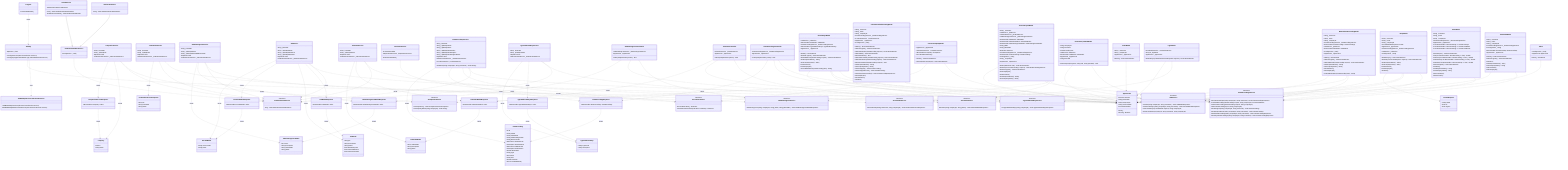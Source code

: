 classDiagram
    class Program
    Program: +CreateHostBuilder()
    Program ..> StartUp : create

    class StartUp
    StartUp ..> BCWebApiServiceCollectionExtension : uses
    StartUp ..> AppSession : creates
    StartUp: -HttpClient _client
    StartUp: +ConfigureService(IServiceCollection services)
    StartUp: +Configure(IApplicationBuilder app, IWebHostEnvironment env)

    class IAuthenticationService
    <<interface>> IAuthenticationService
    IAuthenticationService: Get() Task~AuthenticationHeaderValue~

    class ICompaniesService
    <<interface>> ICompaniesService
    ICompaniesService: GetCompanies() Task~CompaniesServiceResponse~
    ICompaniesService: GetCompanyName(string companyId) Task~string~

    class ICredentialsService
    <<interface>> ICredentialsService
    ICredentialsService: GetCredentials(String Username, string companyID) Task~CredentialsServiceResponse~

    class IJobPlanningLineService
    <<interface>> IJobPlanningLineService
    IJobPlanningLineService: GetPlanningLines(string companyID, string jobNo, string jobTaskNo) Task~JobPlanningLinesModelResponse~

    class IJobService
    <<interface>> IJobService
    IJobService: GetJobs(string companyID, string username) Task~JobModelResponse~
    IJobService: GetFavJobsAsync(string companyID, string username) Task~FavJobsModelResponse~
    IJobService: PostFavJobAsync(FavJobModel request, string companyID)
    IJobService: DeleteFavJobsAsync(string id, string username, string companyID)

    class IJobTasksService
    <<interface>> IJobTasksService
    IJobTasksService: GetTasks(string companyID, string jobNo) Task~JobTasksModelResponse~

    class ILocalTimeService
    <<interface>> ILocalTimeService
    ILocalTimeService: GetLocalDateTime() DateTime
    ILocalTimeService: CalculateUTCDateTime(DateTime LocalDate) DateTime

    class ITimeRecordingsService
    <<interface>> ITimeRecordingsService
    ITimeRecordingsService: GetTimeRecordings(string companyID, string username) Task~TimeRecordingResponse~
    ITimeRecordingsService: PostTimeRecording(TimeRecording request, string companyID, int timezoneOffset) 
    ITimeRecordingsService: PatchTimeRecording(TimeRecording request, string companyID) 
    ITimeRecordingsService: DeleteTimeRecordings(int id, string companyID) 
    ITimeRecordingsService: GetUnstopped(string companyID, string username) Task~TimeRecording~
    ITimeRecordingsService: GetUnstoppedPause(string companyID, string username) Task~TimeRecording~
    ITimeRecordingsService: GetAllTimeRecordings(string companyID, string username) Task~TimeRecordingResponse~
    ITimeRecordingsService: GetTodayTimeRecordings(string companyID, string username) Task~TimeRecordingResponse~

    class ITypeOfAbsentDaysService
    <<interface>> ITypeOfAbsentDaysService
    ITypeOfAbsentDaysService: GetTypeOfAbsentDays(string companyID) Task~TypeOfAbsentDaysResponse~


    class AuthenticationBaseService
    AuthenticationBaseService ..> IAuthenticationService
    AuthenticationBaseService: -IConfiguration _config

    class BasicAuthService
    BasicAuthService --|> AuthenticationBaseService
    BasicAuthService: +Get() Task~AuthenticationHeaderValue~

    class OAuthService
    OAuthService --|> AuthenticationBaseService
    OAuthService: -AuthenticationResult AuthResult
    OAuthService: +Get() Task~AuthenticationHeaderValue~
    OAuthService: -GetNewAccessToken() Task~AuthenticationResult~

    class CompaniesService
    CompaniesService ..> ICompaniesService
    CompaniesService ..> IAuthenticationService
    CompaniesService ..> Company: create
    CompaniesService ..> CompaniesServiceResponse: create
    CompaniesService: -string _baseURL
    CompaniesService: -string _apiEndpoint
    CompaniesService: -HttpClient client
    CompaniesService: -IAuthenticationService _authenticationService

    class CredentialsService
    CredentialsService ..> ICredentialsService
    CredentialsService ..> IAuthenticationService
    CredentialsService ..> CredentialsServiceResponse: create
    CredentialsService: -string _baseURL
    CredentialsService: -string _apiEndpoint
    CredentialsService: -HttpClient client
    CredentialsService: -IAuthenticationService _authenticationService

    class JobPlanningLineService
    JobPlanningLineService ..> IJobPlanningLineService
    JobPlanningLineService ..> IAuthenticationService
    JobPlanningLineService ..> JobPlanningLinesModelResponse: create
    JobPlanningLineService ..> JobPlanningLinesModel: create
    JobPlanningLineService: -string _baseURL
    JobPlanningLineService: -string _apiEndpointGet
    JobPlanningLineService: -string _apiEndpointGetWithParameter
    JobPlanningLineService: -HttpClient client
    JobPlanningLineService: -IAuthenticationService _authenticationService

    class JobService
    JobService ..> IJobService
    JobService ..> IAuthenticationService
    JobService ..> JobModelResponse: create
    JobService ..> JobModel: create
    JobService ..> FavJobsModelResponse: create
    JobService ..> FavJobModel: create
    JobService: -string _baseURL
    JobService: -string _apiEndpointGet
    JobService: -string _apiEndpointGetFav
    JobService: -string _apiEndpointSetFav
    JobService: -HttpClient client
    JobService: -IAuthenticationService _authenticationService

    class JobTasksService
    JobTasksService ..> IJobTasksService
    JobTasksService ..> IAuthenticationService
    JobTasksService ..> JobTasksModelResponse: create
    JobTasksService ..> JobTasksModel: create
    JobTasksService: -string _baseURL
    JobTasksService: -string _apiEndpointGet
    JobTasksService: -HttpClient client
    JobTasksService: -IAuthenticationService _authenticationService

    class LocalTimeService
    LocalTimeService ..> ILocalTimeService
    LocalTimeService: -int TimeZoneOffset
    LocalTimeService: -IHttpContextAccessor _httpContextAccessor
    LocalTimeService: -GetTimeZoneOffset()

    class TimeRecordingsService
    TimeRecordingsService ..> ITimeRecordingsService
    TimeRecordingsService ..> IAuthenticationService
    TimeRecordingsService ..> ILocalTimeService
    TimeRecordingsService ..> TimeRecordingResponse: create
    TimeRecordingsService ..> TimeRecording: create
    TimeRecordingsService: -string _baseURL
    TimeRecordingsService: -string _apiEndpointGet
    TimeRecordingsService: -string _apiEndpointSet
    TimeRecordingsService: -string _apiEndpointGetToday
    TimeRecordingsService: -string _apiEndpointUnstopped
    TimeRecordingsService: -string _apiEndpointUnstoppedPause
    TimeRecordingsService: -HttpClient client
    TimeRecordingsService: -IAuthenticationService _authenticationService
    TimeRecordingsService: -ILocalTimeService _localTimeService
    TimeRecordingsService: -GetDates(String companyID, string username) Task~String~

    class TypeOfAbsentDaysService
    TypeOfAbsentDaysService ..> ITypeOfAbsentDaysService
    TypeOfAbsentDaysService ..> IAuthenticationService
    TypeOfAbsentDaysService ..> TypeOfAbsentDaysResponse: create
    TypeOfAbsentDaysService ..> TypeOfAbsentDays: create
    TypeOfAbsentDaysService: -string _baseURL
    TypeOfAbsentDaysService: -string _apiEndpointGet
    TypeOfAbsentDaysService: -HttpClient client
    TypeOfAbsentDaysService: -IAuthenticationService _authenticationService

    class BCWebApiServiceCollectionExtension
    BCWebApiServiceCollectionExtension: +AddBCWebApiServices(this IServiceCollection services)
    BCWebApiServiceCollectionExtension: -AddBCWebApiAuthenticationService(this IServiceCollection services)

    class AppSession
    AppSession: +ISession Session
    AppSession: +string ContactNo
    AppSession: +string CompanyID
    AppSession: +string sessionToken
    AppSession: +int timeZoneOffset
    AppSession: +Clear()
    AppSession: +Check() Boolean

    class JobPlanningLinesController
    JobPlanningLinesController ..> IJobPlanningLineService
    JobPlanningLinesController ..> AppSession
    JobPlanningLinesController ..> JobPlanningLinesModelResponse: create
    JobPlanningLinesController: -IJobPlanningLineService _jobPlanningLineService
    JobPlanningLinesController: -AppSession _appSession
    JobPlanningLinesController: +Index(Taskparameter param) Task<JobPlanningLinesModelResponse>

    class JobTasksController
    JobTasksController ..> IJobTasksService
    JobTasksController ..> AppSession
    JobTasksController ..> JobTasksModelResponse: create
    JobTasksController: -IJobTasksService _jobTasksService
    JobTasksController: -AppSession _appSession
    JobTasksController: +Index(Taskparameter param) Task<JobTasksModelResponse>

    class TimeRecordingsController
    TimeRecordingsController ..> ITimeRecordingsService
    TimeRecordingsController ..> AppSession
    TimeRecordingsController ..> TimeRecordingResponse: create
    TimeRecordingsController: -ITimeRecordingsService _timeRecordingsService
    TimeRecordingsController: -AppSession _appSession
    TimeRecordingsController: +Index(Taskparameter param) Task<TimeRecordingResponse>

    class Company
    Company: +Guid Id
    Company: +string Name

    class CompaniesServiceResponse
    CompaniesServiceResponse: +IEnumerable~Company~ Value
    CompaniesServiceResponse ..> Company: create

    class CredentialsServiceResponse
    CredentialsServiceResponse: +string No
    CredentialsServiceResponse: +string Password
    CredentialsServiceResponse: +string Name

    class FavJobModel
    FavJobModel: +string ressourceNo
    FavJobModel: +string jobNo

    class FavJobsModelResponse
    FavJobsModelResponse: +IEnumerable~FavJobModel~ Value
    FavJobsModelResponse ..> FavJobModel: create

    class JobModel
    JobModel: +string No
    JobModel: +string Description
    JobModel: +string Status
    JobModel: +bool AbsentDaysJob
    JobModel: +bool GeneralWorkJob
    JobModel: +bool GeneralFavourite

    class JobModelResponse
    JobModelResponse: +IEnumerable~JobModel~ Value
    JobModelResponse ..> JobModel: create

    class JobPlanningLinesModel
    JobPlanningLinesModel: +int LineNo
    JobPlanningLinesModel: +string Description
    JobPlanningLinesModel: +string JobTaskNo
    JobPlanningLinesModel: +string jobNo

    class JobPlanningLinesModelResponse
    JobPlanningLinesModelResponse: +IEnumerable~JobPlanningLinesModel~ Value
    JobPlanningLinesModelResponse ..> JobPlanningLinesModel: create

    class JobTasksModel
    JobTasksModel: +string JobTaskNo
    JobTasksModel: +string Description
    JobTasksModel: +string jobNo

    class JobTasksModelResponse
    JobTasksModelResponse: +IEnumerable~JobTasksModel~ Value
    JobTasksModelResponse ..> JobTasksModel: create

    class TimeRecording
    TimeRecording: +int id
    TimeRecording: +string JobNo
    TimeRecording: +string JobTaskNo
    TimeRecording: +string JobPlanningLineNo
    TimeRecording: +string RessourceNo
    TimeRecording: +DateTime? StartDateUTC
    TimeRecording: +TimeSpan? StartTimeUTC
    TimeRecording: +DateTime? EndDateUTC
    TimeRecording: +TimeSpan? EndTimeUTC
    TimeRecording: +double WorkHours
    TimeRecording: +string Type
    TimeRecording: +bool pause
    TimeRecording: +string note
    TimeRecording: +double timezone
    TimeRecording: +bool recordedManually

    class TimeRecordingResponse
    TimeRecordingResponse: +IEnumerable~TimeRecording~ TimeRecordings
    TimeRecordingResponse ..> TimeRecording: create

    class TypeOfAbsentDays
    TypeOfAbsentDays: +string TypeCode
    TypeOfAbsentDays: +string Description

    class TypeOfAbsentDaysResponse
    TypeOfAbsentDaysResponse ..> TypeOfAbsentDays: create
    TypeOfAbsentDaysResponse: +IEnumerable~TypeOfAbsentDays~ Value

    class AbsentDaysModel
    AbsentDaysModel ..> IJobService
    AbsentDaysModel ..> ITimeRecordingsService
    AbsentDaysModel ..> ITypeOfAbsentDaysService
    AbsentDaysModel ..> AppSession
    AbsentDaysModel: +IJobService _jobService
    AbsentDaysModel: +IEnumerable~JobModel~ JobModels
    AbsentDaysModel: +ITimeRecordingsService _timeRecordingsService
    AbsentDaysModel: +IEnumerable~TypeOfAbsentDays~ TypeOfAbsentDays
    AbsentDaysModel: +AppSession _ appSession
    AbsentDaysModel: +OnGet() IActionResult
    AbsentDaysModel: +OnPostLogOut() Task~IActionResult~
    AbsentDaysModel: +OnPostManual(TimeRecording request) Task~IActionResult~
    AbsentDaysModel: +GetResponseName() String
    AbsentDaysModel: +GetCompanyName() String
    AbsentDaysModel: -GetUsername()
    AbsentDaysModel: -GetCompanyID()
    AbsentDaysModel: +FormatWorkHours(TimeRecording item) String

    class AutomaticTimeRecordingModel
    AutomaticTimeRecordingModel ..> ITimeRecordingsService
    AutomaticTimeRecordingModel ..> ILocalTimeService
    AutomaticTimeRecordingModel ..> AppSession
    AutomaticTimeRecordingModel: +string _username
    AutomaticTimeRecordingModel: +string _name
    AutomaticTimeRecordingModel: +string _companyID
    AutomaticTimeRecordingModel: +ITimeRecordingsService _timeRecordingsService
    AutomaticTimeRecordingModel: +ILocalTimeService _localTimeService
    AutomaticTimeRecordingModel: +AppSession _ appSession
    AutomaticTimeRecordingModel: +IConfiguration _config
    AutomaticTimeRecordingModel: +OnGet() Task~IActionResult~
    AutomaticTimeRecordingModel: +OnPostLogOut() Task~IActionResult~
    AutomaticTimeRecordingModel: +OnPostStartTime(TimeRecording request) Task~IActionResult~
    AutomaticTimeRecordingModel: +OnPostEnd() Task~IActionResult~
    AutomaticTimeRecordingModel: -OnPostEndTime() Task
    AutomaticTimeRecordingModel: +OnPostPauseStart(TimeRecording request) Task~IActionResult~
    AutomaticTimeRecordingModel: +OnPostContinue(TimeRecording request) Task~IActionResult~
    AutomaticTimeRecordingModel: -OnPostPauseEnd(TimeRecording request) Task
    AutomaticTimeRecordingModel: +GetResponseName() String
    AutomaticTimeRecordingModel: +GetCompanyName() String
    AutomaticTimeRecordingModel: +GetUnstopped() Task~TimeRecording~
    AutomaticTimeRecordingModel: +GetUnstoppedPause() Task~TimeRecording~
    AutomaticTimeRecordingModel: +GetTodayTimeRecording() Task~TimeRecordingResponse~#
    AutomaticTimeRecordingModel: -GetCompanyID()
    AutomaticTimeRecordingModel: -GetUsername()
    AutomaticTimeRecordingModel: +GetInfos()

    class ChooseCompanyModel
    ChooseCompanyModel ..> AppSession
    ChooseCompanyModel ..> ICompaniesService
    ChooseCompanyModel: +AppSession _appSession
    ChooseCompanyModel: +ICompaniesService _companiesService
    ChooseCompanyModel: +IEnumerable~Company~ Companies
    ChooseCompanyModel: +bool ShowErrorMessage
    ChooseCompanyModel: +OnGet() Task~IActionResult~
    ChooseCompanyModel: +OnPost(Guid companyID) Task~IActionResult~

    class ChooseProjectModel
    ChooseProjectModel ..> IJobService
    ChooseProjectModel ..> IJobTasksService
    ChooseProjectModel ..> IJobPlanningLineService
    ChooseProjectModel ..> ITimeRecordingsService
    ChooseProjectModel ..> AppSession
    ChooseProjectModel: +string _username
    ChooseProjectModel: +IJobService _jobService
    ChooseProjectModel: +IJobTasksService _jobTasksService
    ChooseProjectModel: +IJobPlanningLineService _jobPlanningLineService
    ChooseProjectModel: +IEnumerable~JobModel~ JobModels
    ChooseProjectModel: +IEnumerable~JobTasksModel~ JobTasksModels
    ChooseProjectModel: +IEnumerable~JobPlanningLinesModel~ JobPlanningLinesModels
    ChooseProjectModel: +string jobNo
    ChooseProjectModel: +string jobTaskNo
    ChooseProjectModel: +DateTime dateTime
    ChooseProjectModel: +ITimeRecordingsService _timeRecordingsService
    ChooseProjectModel: +IEnumerable~TimeRecording~ timeRecordings
    ChooseProjectModel: +IConfiguration _config
    ChooseProjectModel: +string _companyID
    ChooseProjectModel: +AppSession _appSession
    ChooseProjectModel: +OnGet(DateTime date) Task~IActionResult~
    ChooseProjectModel: +OnPost(List~TimeRecording~ request) Task~RedirectToPageResult~
    ChooseProjectModel: +OnPostLogOut() Task~IActionResult~
    ChooseProjectModel: -GetCompanyID()
    ChooseProjectModel: -GetUsername()
    ChooseProjectModel: +GetResponseName() String
    ChooseProjectModel: +GetCompanyName() String

    class ChooseProjectRowModel
    ChooseProjectRowModel ..> IJobService
    ChooseProjectRowModel ..> AppSession
    ChooseProjectRowModel: +string companyID
    ChooseProjectRowModel: +string username
    ChooseProjectRowModel: +TimeRecording Item
    ChooseProjectRowModel: +IJobService JobService
    ChooseProjectRowModel: +IEnumerable~JobModel~ JobModels
    ChooseProjectRowModel: +AppSession _appSession
    ChooseProjectRowModel: +string ParentID
    ChooseProjectRowModel: +OnGetAsync(string start, string end, string parentID) Task

    class IndexModel
    IndexModel ..> AppSession
    IndexModel: +string _username
    IndexModel: +string _companyID
    IndexModel: +AppSession _appSession
    IndexModel: +OnGet() Task~IActionResult~
    
    class LoginModel
    LoginModel ..> ICredentialsService
    LoginModel ..> AppSession
    LoginModel: -ICredentialsService _credentialsService
    LoginModel: -string txt_loginError
    LoginModel: -AppSession _appSession
    LoginModel: +OnGetAsync(CredentialsServiceResponse request) Task~IActionResult~

    class ManualTimeRecordingModel
    ManualTimeRecordingModel ..> IJobService
    ManualTimeRecordingModel ..> ITimeRecordingsService
    ManualTimeRecordingModel ..> ITypeOfAbsentDaysService
    ManualTimeRecordingModel ..> AppSession
    ManualTimeRecordingModel: +string _username
    ManualTimeRecordingModel: +string _name
    ManualTimeRecordingModel: +string _companyID
    ManualTimeRecordingModel: +ITimeRecordingsService _timeRecordingsService
    ManualTimeRecordingModel: +IEnumerable~TimeRecording~ TimeRecordings
    ManualTimeRecordingModel: +IJobService _jobService
    ManualTimeRecordingModel: +IEnumerable~JobModel~ JobModels
    ManualTimeRecordingModel: +IConfiguration _config
    ManualTimeRecordingModel: +AppSession _appSession
    ManualTimeRecordingModel: +OnGet() IActionResult
    ManualTimeRecordingModel: +OnPostLogOut() Task~IActionResult~
    ManualTimeRecordingModel: +OnPostManual(TimeRecording request) Task~IActionResult~
    ManualTimeRecordingModel: +GetResponseName() String
    ManualTimeRecordingModel: +GetCompanyName() String
    ManualTimeRecordingModel: -GetUsername()
    ManualTimeRecordingModel: -GetCompanyID()
    ManualTimeRecordingModel: +FormatWorkHours(TimeRecording item) String

    class SetupModel
    SetupModel ..>ITimeRecordingsService
    SetupModel ..>IJobService
    SetupModel ..>AppSession
    SetupModel ..>FavJobRequest
    SetupModel: +string _username
    SetupModel: +string _name
    SetupModel: +string _companyID
    SetupModel: +FavJobsModelResponse favJobs
    SetupModel: +AppSession _appSession
    SetupModel: +ITimeRecordingsService _timeRecordingsService
    SetupModel: +IJobService _jobService
    SetupModel: +IConfiguration _config
    SetupModel: +OnGetAsync() Task~IActionResult~
    SetupModel: +OnPost(List~FavJobRequest~ request) Task~IActionResult~
    SetupModel: +GetResponseName() String
    SetupModel: +GetCompanyName() String
    SetupModel: -GetUsername()
    SetupModel: -GetCompanyID()
    SetupModel: +GetInfos()

    class FavJobRequest
    FavJobRequest: +string jobNo
    FavJobRequest: +bool fav
    FavJobRequest: +bool origFav

    class StatsModel
    StatsModel ..> ITimeRecordingsService
    StatsModel ..> AppSession
    StatsModel: +string _username
    StatsModel: +string _name
    StatsModel: +string _companyID
    StatsModel: +ITimeRecordingsService _timeRecordingsService
    StatsModel: +AppSession _appSession
    StatsModel: +List~IEnumerable< TimeRecording >~ sortedListsDays
    StatsModel: +List~IEnumerable< TimeRecording >~ sortedListsWeeks
    StatsModel: +List~IEnumerable< TimeRecording >~ sortedListsMonths
    StatsModel: +OnGetAsync() Task~IActionResult~
    StatsModel: +Sum(List~IEnumerable< TimeRecording >~ lists) double
    StatsModel: +SumAss(List~IEnumerable< TimeRecording >~ lists) double
    StatsModel: +SumNotAss(List~IEnumerable< TimeRecording >~ lists) double
    StatsModel: +SumAbs(List~IEnumerable< TimeRecording >~ lists) double
    StatsModel: +OnPostLogOut() Task~IActionResult~
    StatsModel: +GetInfos()
    StatsModel: +GetResponseName() string
    StatsModel: +GetCompanyName() string
    StatsModel: -GetCompanyID()
    StatsModel: -GetUsername()

    class TimeTableModel
    TimeTableModel ..> ITimeRecordingsService
    TimeTableModel ..> AppSession
    TimeTableModel: +string _username
    TimeTableModel: +string _name
    TimeTableModel: +string _companyID
    TimeTableModel: +ITimeRecordingsService _timeRecordingsService
    TimeTableModel: +IConfiguration _config
    TimeTableModel: +IEnumerable~TimeRecording~ timeRecordings
    TimeTableModel: +AppSession _appSession
    TimeTableModel: +OnGet() Task~IActionResult~
    TimeTableModel: +OnPostLogOut() Task~IActionResult~
    TimeTableModel: +GetInfos()
    TimeTableModel: +GetResponseName() string
    TimeTableModel: +GetCompanyName() string
    TimeTableModel: -GetUsername()
    TimeTableModel: -GetCompanyID()

    class Token
    Token ..> AppSession
    Token: +IConfiguration _config
    Token: +AppSession appSession
    Token: OnGet() JsonResult
